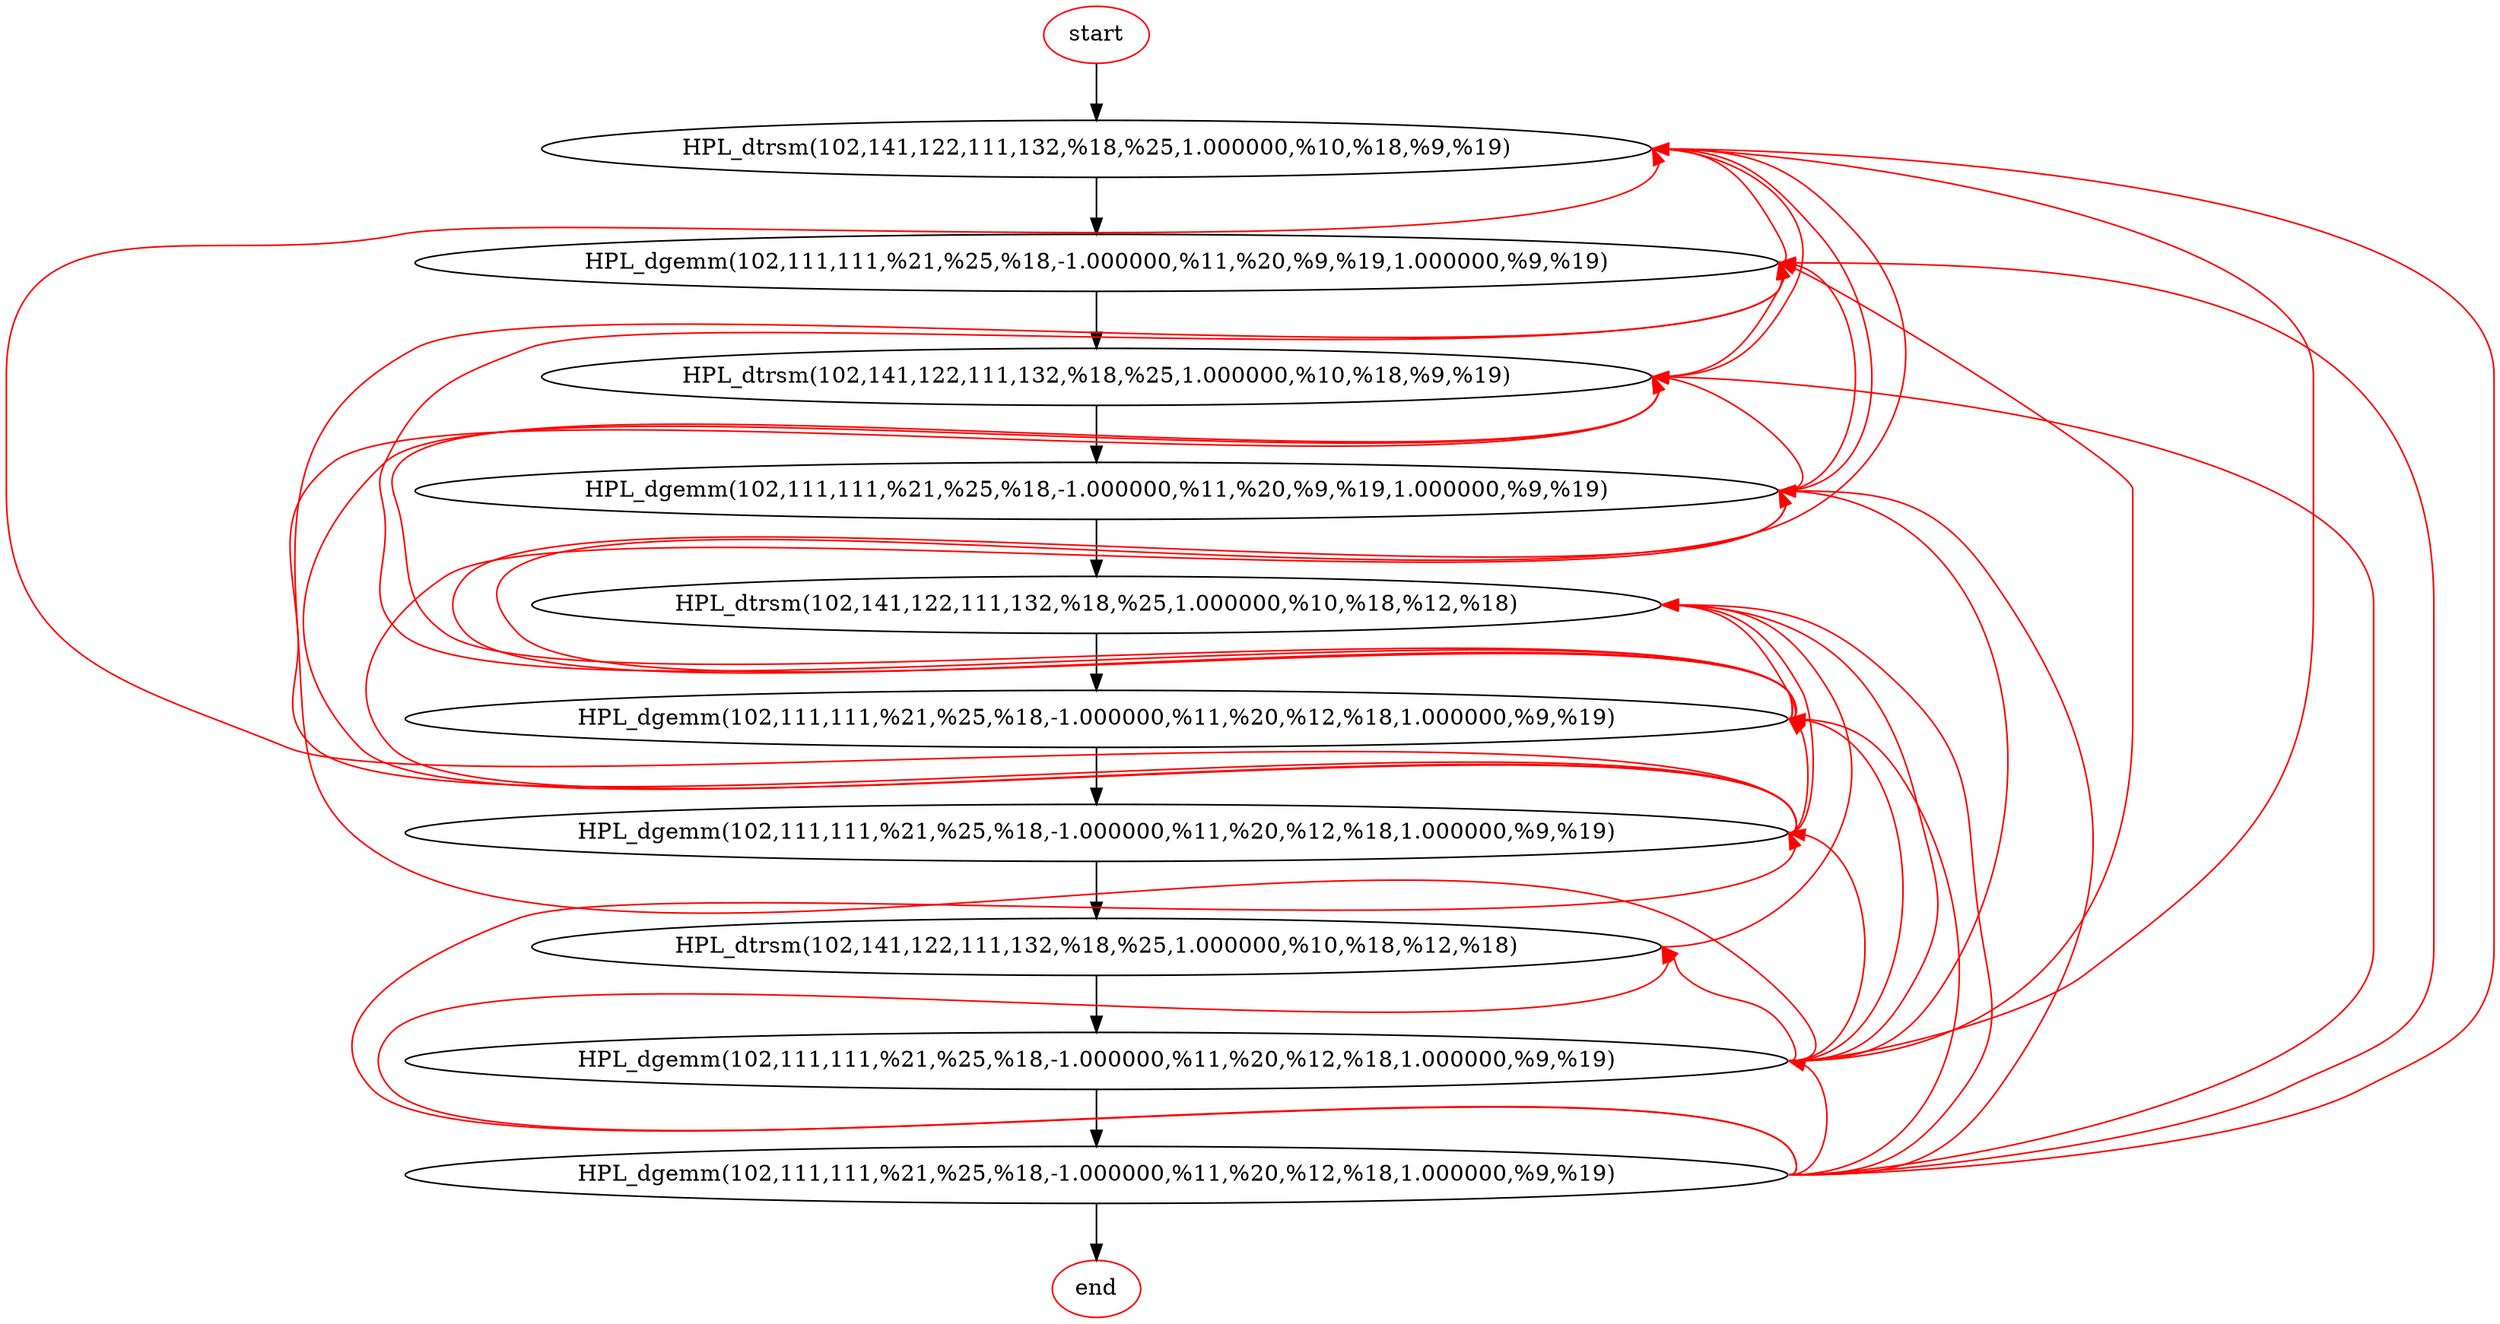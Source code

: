digraph "foo" {
	start[shape=ellipse, label="start", color=red]
	end[shape=ellipse, label="end", color=red]
	n0[shape=ellipse, label="HPL_dtrsm(102,141,122,111,132,%18,%25,1.000000,%10,%18,%9,%19)\n"]
	n1[shape=ellipse, label="HPL_dgemm(102,111,111,%21,%25,%18,-1.000000,%11,%20,%9,%19,1.000000,%9,%19)\n"]
	n2[shape=ellipse, label="HPL_dtrsm(102,141,122,111,132,%18,%25,1.000000,%10,%18,%9,%19)\n"]
	n3[shape=ellipse, label="HPL_dgemm(102,111,111,%21,%25,%18,-1.000000,%11,%20,%9,%19,1.000000,%9,%19)\n"]
	n4[shape=ellipse, label="HPL_dtrsm(102,141,122,111,132,%18,%25,1.000000,%10,%18,%12,%18)\n"]
	n5[shape=ellipse, label="HPL_dgemm(102,111,111,%21,%25,%18,-1.000000,%11,%20,%12,%18,1.000000,%9,%19)\n"]
	n6[shape=ellipse, label="HPL_dgemm(102,111,111,%21,%25,%18,-1.000000,%11,%20,%12,%18,1.000000,%9,%19)\n"]
	n7[shape=ellipse, label="HPL_dtrsm(102,141,122,111,132,%18,%25,1.000000,%10,%18,%12,%18)\n"]
	n8[shape=ellipse, label="HPL_dgemm(102,111,111,%21,%25,%18,-1.000000,%11,%20,%12,%18,1.000000,%9,%19)\n"]
	n9[shape=ellipse, label="HPL_dgemm(102,111,111,%21,%25,%18,-1.000000,%11,%20,%12,%18,1.000000,%9,%19)\n"]
	n1:e -> n0:e [color=red]
	n2:e -> n1:e [color=red]
	n2:e -> n0:e [color=red]
	n3:e -> n2:e [color=red]
	n3:e -> n1:e [color=red]
	n3:e -> n0:e [color=red]
	n5:e -> n4:e [color=red]
	n5:e -> n3:e [color=red]
	n5:e -> n2:e [color=red]
	n5:e -> n1:e [color=red]
	n5:e -> n0:e [color=red]
	n6:e -> n5:e [color=red]
	n6:e -> n4:e [color=red]
	n6:e -> n3:e [color=red]
	n6:e -> n2:e [color=red]
	n6:e -> n1:e [color=red]
	n6:e -> n0:e [color=red]
	n7:e -> n4:e [color=red]
	n8:e -> n7:e [color=red]
	n8:e -> n6:e [color=red]
	n8:e -> n5:e [color=red]
	n8:e -> n4:e [color=red]
	n8:e -> n3:e [color=red]
	n8:e -> n2:e [color=red]
	n8:e -> n1:e [color=red]
	n8:e -> n0:e [color=red]
	n9:e -> n8:e [color=red]
	n9:e -> n7:e [color=red]
	n9:e -> n6:e [color=red]
	n9:e -> n5:e [color=red]
	n9:e -> n4:e [color=red]
	n9:e -> n3:e [color=red]
	n9:e -> n2:e [color=red]
	n9:e -> n1:e [color=red]
	n9:e -> n0:e [color=red]
	start -> n0 [weight=100]
	n0 -> n1 [weight=100]
	n1 -> n2 [weight=100]
	n2 -> n3 [weight=100]
	n3 -> n4 [weight=100]
	n4 -> n5 [weight=100]
	n5 -> n6 [weight=100]
	n6 -> n7 [weight=100]
	n7 -> n8 [weight=100]
	n8 -> n9 [weight=100]
	n9 -> end [weight=100]
}
